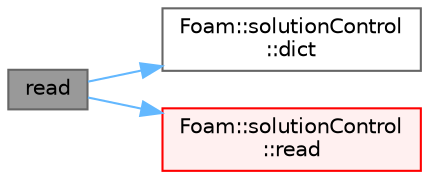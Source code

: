digraph "read"
{
 // LATEX_PDF_SIZE
  bgcolor="transparent";
  edge [fontname=Helvetica,fontsize=10,labelfontname=Helvetica,labelfontsize=10];
  node [fontname=Helvetica,fontsize=10,shape=box,height=0.2,width=0.4];
  rankdir="LR";
  Node1 [id="Node000001",label="read",height=0.2,width=0.4,color="gray40", fillcolor="grey60", style="filled", fontcolor="black",tooltip=" "];
  Node1 -> Node2 [id="edge1_Node000001_Node000002",color="steelblue1",style="solid",tooltip=" "];
  Node2 [id="Node000002",label="Foam::solutionControl\l::dict",height=0.2,width=0.4,color="grey40", fillcolor="white", style="filled",URL="$classFoam_1_1solutionControl.html#ab2abfa94112d13f396b8c1b3bbce068d",tooltip=" "];
  Node1 -> Node3 [id="edge2_Node000001_Node000003",color="steelblue1",style="solid",tooltip=" "];
  Node3 [id="Node000003",label="Foam::solutionControl\l::read",height=0.2,width=0.4,color="red", fillcolor="#FFF0F0", style="filled",URL="$classFoam_1_1solutionControl.html#af816873151ddb0126e98bb2f914d8ed5",tooltip=" "];
}
